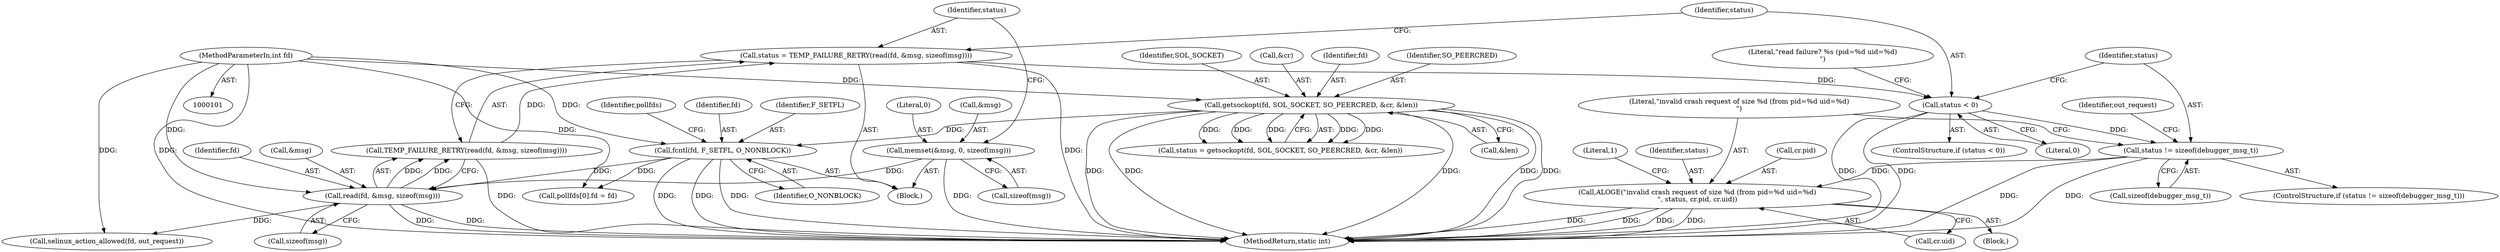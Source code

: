 digraph "0_Android_d7603583f90c2bc6074a4ee2886bd28082d7c65b_0@API" {
"1000218" [label="(Call,status != sizeof(debugger_msg_t))"];
"1000200" [label="(Call,status < 0)"];
"1000190" [label="(Call,status = TEMP_FAILURE_RETRY(read(fd, &msg, sizeof(msg))))"];
"1000192" [label="(Call,TEMP_FAILURE_RETRY(read(fd, &msg, sizeof(msg))))"];
"1000193" [label="(Call,read(fd, &msg, sizeof(msg)))"];
"1000102" [label="(MethodParameterIn,int fd)"];
"1000134" [label="(Call,fcntl(fd, F_SETFL, O_NONBLOCK))"];
"1000114" [label="(Call,getsockopt(fd, SOL_SOCKET, SO_PEERCRED, &cr, &len))"];
"1000184" [label="(Call,memset(&msg, 0, sizeof(msg)))"];
"1000223" [label="(Call,ALOGE(\"invalid crash request of size %d (from pid=%d uid=%d)\n\", status, cr.pid, cr.uid))"];
"1000224" [label="(Literal,\"invalid crash request of size %d (from pid=%d uid=%d)\n\")"];
"1000116" [label="(Identifier,SOL_SOCKET)"];
"1000190" [label="(Call,status = TEMP_FAILURE_RETRY(read(fd, &msg, sizeof(msg))))"];
"1000194" [label="(Identifier,fd)"];
"1000192" [label="(Call,TEMP_FAILURE_RETRY(read(fd, &msg, sizeof(msg))))"];
"1000226" [label="(Call,cr.pid)"];
"1000114" [label="(Call,getsockopt(fd, SOL_SOCKET, SO_PEERCRED, &cr, &len))"];
"1000137" [label="(Identifier,O_NONBLOCK)"];
"1000220" [label="(Call,sizeof(debugger_msg_t))"];
"1000218" [label="(Call,status != sizeof(debugger_msg_t))"];
"1000200" [label="(Call,status < 0)"];
"1000134" [label="(Call,fcntl(fd, F_SETFL, O_NONBLOCK))"];
"1000184" [label="(Call,memset(&msg, 0, sizeof(msg)))"];
"1000367" [label="(Call,selinux_action_allowed(fd, out_request))"];
"1000118" [label="(Call,&cr)"];
"1000195" [label="(Call,&msg)"];
"1000115" [label="(Identifier,fd)"];
"1000380" [label="(MethodReturn,static int)"];
"1000191" [label="(Identifier,status)"];
"1000142" [label="(Identifier,pollfds)"];
"1000120" [label="(Call,&len)"];
"1000219" [label="(Identifier,status)"];
"1000187" [label="(Literal,0)"];
"1000217" [label="(ControlStructure,if (status != sizeof(debugger_msg_t)))"];
"1000234" [label="(Literal,1)"];
"1000197" [label="(Call,sizeof(msg))"];
"1000229" [label="(Call,cr.uid)"];
"1000205" [label="(Literal,\"read failure? %s (pid=%d uid=%d)\n\")"];
"1000201" [label="(Identifier,status)"];
"1000117" [label="(Identifier,SO_PEERCRED)"];
"1000135" [label="(Identifier,fd)"];
"1000112" [label="(Call,status = getsockopt(fd, SOL_SOCKET, SO_PEERCRED, &cr, &len))"];
"1000139" [label="(Call,pollfds[0].fd = fd)"];
"1000237" [label="(Identifier,out_request)"];
"1000102" [label="(MethodParameterIn,int fd)"];
"1000223" [label="(Call,ALOGE(\"invalid crash request of size %d (from pid=%d uid=%d)\n\", status, cr.pid, cr.uid))"];
"1000225" [label="(Identifier,status)"];
"1000188" [label="(Call,sizeof(msg))"];
"1000202" [label="(Literal,0)"];
"1000193" [label="(Call,read(fd, &msg, sizeof(msg)))"];
"1000222" [label="(Block,)"];
"1000104" [label="(Block,)"];
"1000185" [label="(Call,&msg)"];
"1000199" [label="(ControlStructure,if (status < 0))"];
"1000136" [label="(Identifier,F_SETFL)"];
"1000218" -> "1000217"  [label="AST: "];
"1000218" -> "1000220"  [label="CFG: "];
"1000219" -> "1000218"  [label="AST: "];
"1000220" -> "1000218"  [label="AST: "];
"1000224" -> "1000218"  [label="CFG: "];
"1000237" -> "1000218"  [label="CFG: "];
"1000218" -> "1000380"  [label="DDG: "];
"1000218" -> "1000380"  [label="DDG: "];
"1000200" -> "1000218"  [label="DDG: "];
"1000218" -> "1000223"  [label="DDG: "];
"1000200" -> "1000199"  [label="AST: "];
"1000200" -> "1000202"  [label="CFG: "];
"1000201" -> "1000200"  [label="AST: "];
"1000202" -> "1000200"  [label="AST: "];
"1000205" -> "1000200"  [label="CFG: "];
"1000219" -> "1000200"  [label="CFG: "];
"1000200" -> "1000380"  [label="DDG: "];
"1000200" -> "1000380"  [label="DDG: "];
"1000190" -> "1000200"  [label="DDG: "];
"1000190" -> "1000104"  [label="AST: "];
"1000190" -> "1000192"  [label="CFG: "];
"1000191" -> "1000190"  [label="AST: "];
"1000192" -> "1000190"  [label="AST: "];
"1000201" -> "1000190"  [label="CFG: "];
"1000190" -> "1000380"  [label="DDG: "];
"1000192" -> "1000190"  [label="DDG: "];
"1000192" -> "1000193"  [label="CFG: "];
"1000193" -> "1000192"  [label="AST: "];
"1000192" -> "1000380"  [label="DDG: "];
"1000193" -> "1000192"  [label="DDG: "];
"1000193" -> "1000192"  [label="DDG: "];
"1000193" -> "1000197"  [label="CFG: "];
"1000194" -> "1000193"  [label="AST: "];
"1000195" -> "1000193"  [label="AST: "];
"1000197" -> "1000193"  [label="AST: "];
"1000193" -> "1000380"  [label="DDG: "];
"1000193" -> "1000380"  [label="DDG: "];
"1000102" -> "1000193"  [label="DDG: "];
"1000134" -> "1000193"  [label="DDG: "];
"1000184" -> "1000193"  [label="DDG: "];
"1000193" -> "1000367"  [label="DDG: "];
"1000102" -> "1000101"  [label="AST: "];
"1000102" -> "1000380"  [label="DDG: "];
"1000102" -> "1000114"  [label="DDG: "];
"1000102" -> "1000134"  [label="DDG: "];
"1000102" -> "1000139"  [label="DDG: "];
"1000102" -> "1000367"  [label="DDG: "];
"1000134" -> "1000104"  [label="AST: "];
"1000134" -> "1000137"  [label="CFG: "];
"1000135" -> "1000134"  [label="AST: "];
"1000136" -> "1000134"  [label="AST: "];
"1000137" -> "1000134"  [label="AST: "];
"1000142" -> "1000134"  [label="CFG: "];
"1000134" -> "1000380"  [label="DDG: "];
"1000134" -> "1000380"  [label="DDG: "];
"1000134" -> "1000380"  [label="DDG: "];
"1000114" -> "1000134"  [label="DDG: "];
"1000134" -> "1000139"  [label="DDG: "];
"1000114" -> "1000112"  [label="AST: "];
"1000114" -> "1000120"  [label="CFG: "];
"1000115" -> "1000114"  [label="AST: "];
"1000116" -> "1000114"  [label="AST: "];
"1000117" -> "1000114"  [label="AST: "];
"1000118" -> "1000114"  [label="AST: "];
"1000120" -> "1000114"  [label="AST: "];
"1000112" -> "1000114"  [label="CFG: "];
"1000114" -> "1000380"  [label="DDG: "];
"1000114" -> "1000380"  [label="DDG: "];
"1000114" -> "1000380"  [label="DDG: "];
"1000114" -> "1000380"  [label="DDG: "];
"1000114" -> "1000380"  [label="DDG: "];
"1000114" -> "1000112"  [label="DDG: "];
"1000114" -> "1000112"  [label="DDG: "];
"1000114" -> "1000112"  [label="DDG: "];
"1000114" -> "1000112"  [label="DDG: "];
"1000114" -> "1000112"  [label="DDG: "];
"1000184" -> "1000104"  [label="AST: "];
"1000184" -> "1000188"  [label="CFG: "];
"1000185" -> "1000184"  [label="AST: "];
"1000187" -> "1000184"  [label="AST: "];
"1000188" -> "1000184"  [label="AST: "];
"1000191" -> "1000184"  [label="CFG: "];
"1000184" -> "1000380"  [label="DDG: "];
"1000223" -> "1000222"  [label="AST: "];
"1000223" -> "1000229"  [label="CFG: "];
"1000224" -> "1000223"  [label="AST: "];
"1000225" -> "1000223"  [label="AST: "];
"1000226" -> "1000223"  [label="AST: "];
"1000229" -> "1000223"  [label="AST: "];
"1000234" -> "1000223"  [label="CFG: "];
"1000223" -> "1000380"  [label="DDG: "];
"1000223" -> "1000380"  [label="DDG: "];
"1000223" -> "1000380"  [label="DDG: "];
"1000223" -> "1000380"  [label="DDG: "];
}
